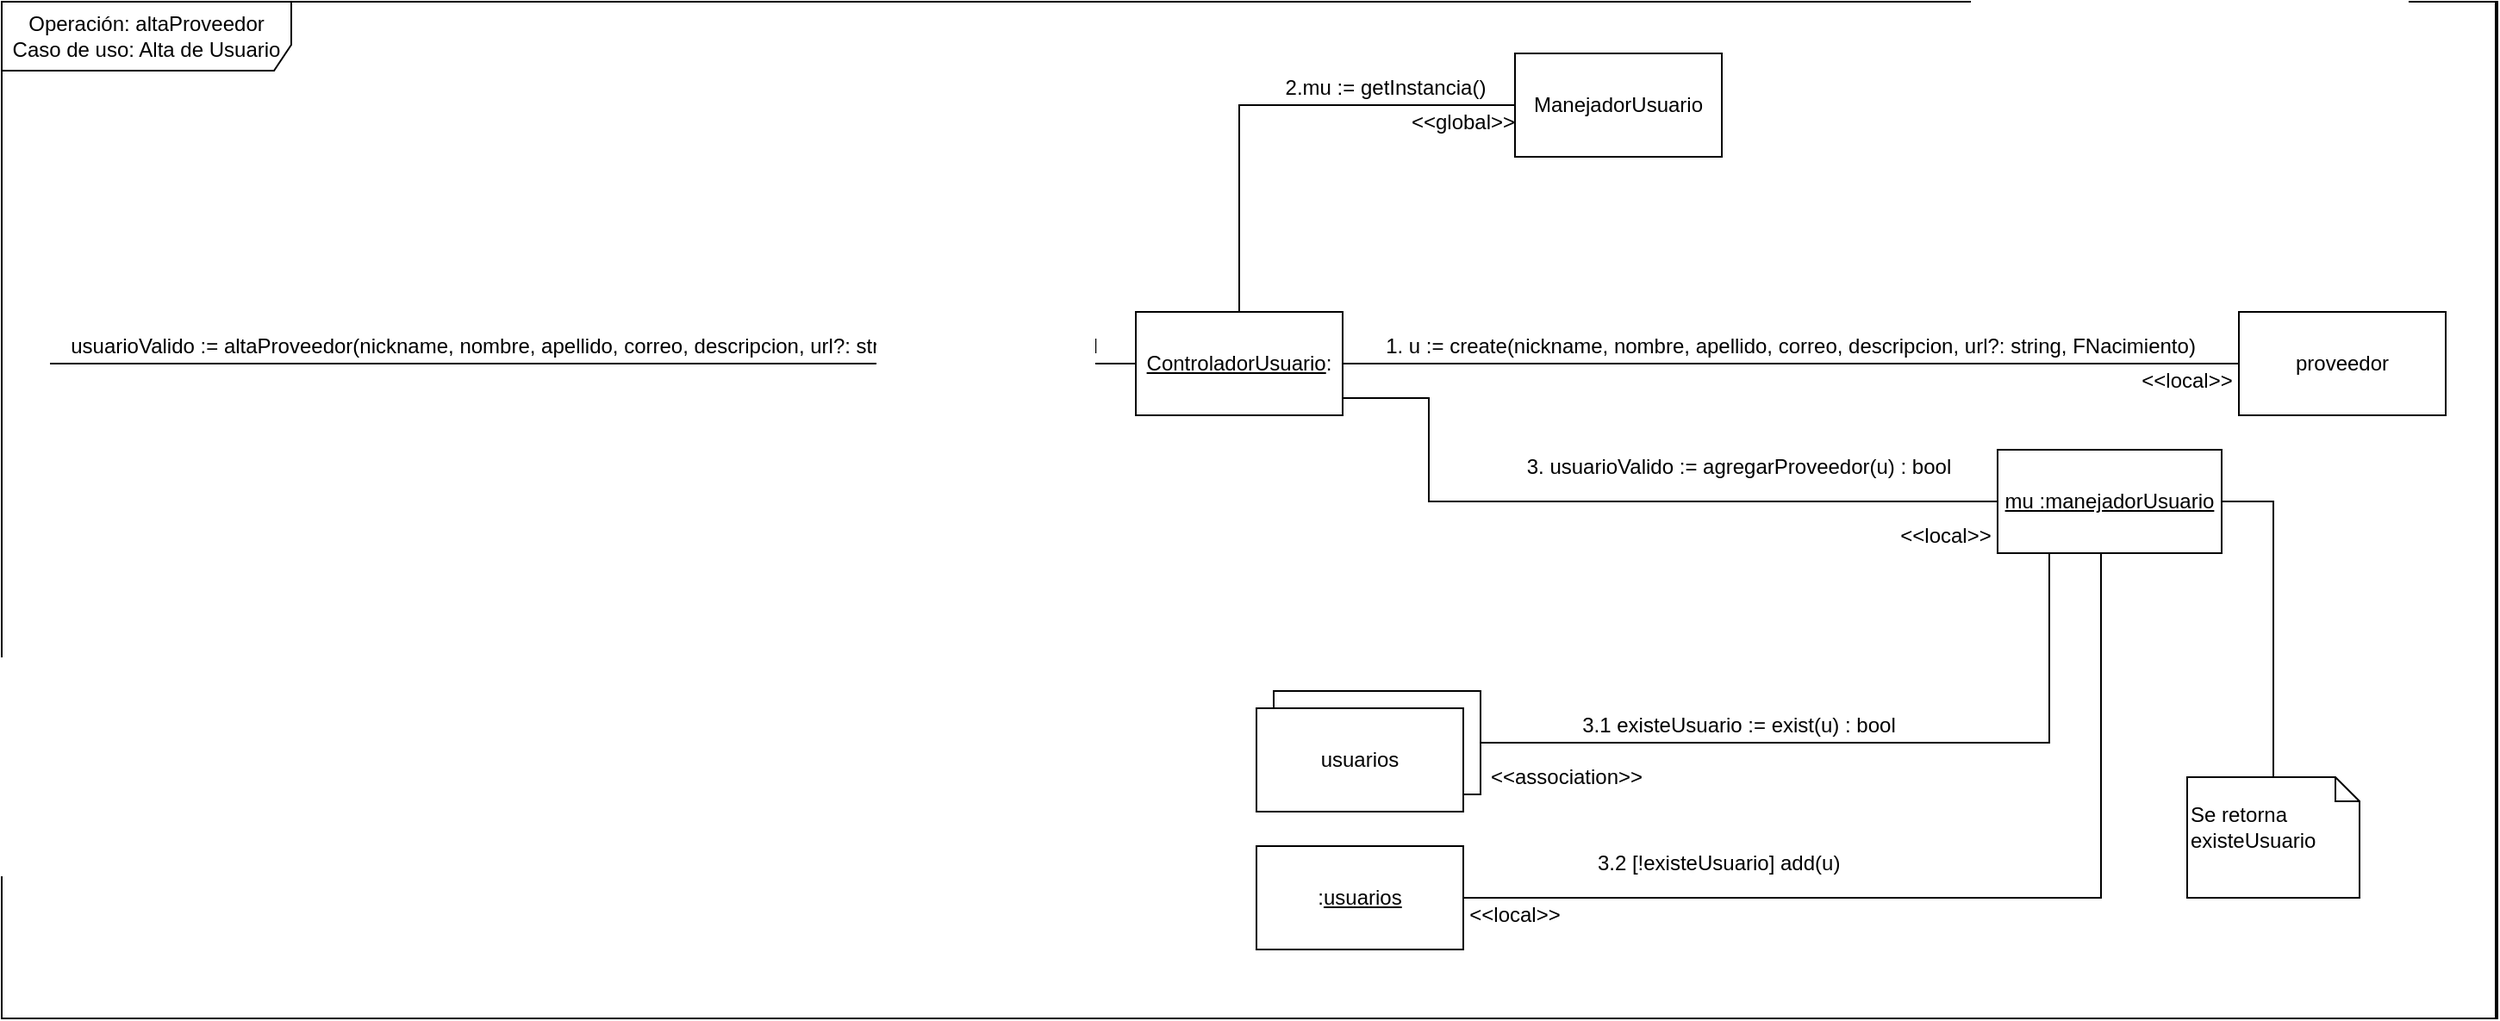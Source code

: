 <mxfile version="13.0.3" type="device" pages="2"><diagram id="-pxjF0V33LSwTtX5dc1P" name="altaProveedor"><mxGraphModel dx="1213" dy="10816" grid="1" gridSize="10" guides="1" tooltips="1" connect="1" arrows="1" fold="1" page="1" pageScale="1" pageWidth="10000" pageHeight="10000" math="0" shadow="0"><root><mxCell id="0"/><mxCell id="1" parent="0"/><mxCell id="PFAmwENJcEdNs-QDj5Ft-1" value="" style="rounded=0;whiteSpace=wrap;html=1;" vertex="1" parent="1"><mxGeometry x="212" y="-70" width="1448" height="590" as="geometry"/></mxCell><mxCell id="fkUFHefdBg-v_DiLvvLv-13" value="" style="rounded=0;whiteSpace=wrap;html=1;" vertex="1" parent="1"><mxGeometry x="950" y="330" width="120" height="60" as="geometry"/></mxCell><mxCell id="fkUFHefdBg-v_DiLvvLv-1" value="usuarioValido := altaProveedor(nickname, nombre, apellido, correo, descripcion, url?: string, FNacimiento) : bool" style="text;html=1;strokeColor=none;fillColor=none;align=center;verticalAlign=middle;whiteSpace=wrap;rounded=0;" vertex="1" parent="1"><mxGeometry x="240" y="120" width="620" height="20" as="geometry"/></mxCell><mxCell id="fkUFHefdBg-v_DiLvvLv-5" style="edgeStyle=orthogonalEdgeStyle;rounded=0;orthogonalLoop=1;jettySize=auto;html=1;entryX=0;entryY=1;entryDx=0;entryDy=0;endArrow=none;endFill=0;" edge="1" parent="1" source="fkUFHefdBg-v_DiLvvLv-4" target="fkUFHefdBg-v_DiLvvLv-1"><mxGeometry relative="1" as="geometry"><Array as="points"><mxPoint x="920" y="140"/><mxPoint x="920" y="140"/></Array></mxGeometry></mxCell><mxCell id="fkUFHefdBg-v_DiLvvLv-8" style="edgeStyle=orthogonalEdgeStyle;rounded=0;orthogonalLoop=1;jettySize=auto;html=1;entryX=0;entryY=0.5;entryDx=0;entryDy=0;endArrow=none;endFill=0;" edge="1" parent="1" source="fkUFHefdBg-v_DiLvvLv-4" target="fkUFHefdBg-v_DiLvvLv-7"><mxGeometry relative="1" as="geometry"><Array as="points"><mxPoint x="930" y="-10"/></Array></mxGeometry></mxCell><mxCell id="fkUFHefdBg-v_DiLvvLv-10" style="edgeStyle=orthogonalEdgeStyle;rounded=0;orthogonalLoop=1;jettySize=auto;html=1;entryX=0;entryY=0.5;entryDx=0;entryDy=0;endArrow=none;endFill=0;" edge="1" parent="1" source="fkUFHefdBg-v_DiLvvLv-4" target="fkUFHefdBg-v_DiLvvLv-6"><mxGeometry relative="1" as="geometry"><Array as="points"><mxPoint x="1040" y="160"/><mxPoint x="1040" y="220"/></Array></mxGeometry></mxCell><mxCell id="-2DmBZ5VuwFdwuGXmbjz-1" style="edgeStyle=orthogonalEdgeStyle;rounded=0;orthogonalLoop=1;jettySize=auto;html=1;endArrow=none;endFill=0;entryX=0;entryY=0.5;entryDx=0;entryDy=0;" edge="1" parent="1" source="fkUFHefdBg-v_DiLvvLv-4" target="-2DmBZ5VuwFdwuGXmbjz-2"><mxGeometry relative="1" as="geometry"><mxPoint x="1380" y="130" as="targetPoint"/></mxGeometry></mxCell><mxCell id="fkUFHefdBg-v_DiLvvLv-4" value="&lt;u&gt;ControladorUsuario&lt;/u&gt;:" style="rounded=0;whiteSpace=wrap;html=1;" vertex="1" parent="1"><mxGeometry x="870" y="110" width="120" height="60" as="geometry"/></mxCell><mxCell id="fkUFHefdBg-v_DiLvvLv-14" style="edgeStyle=orthogonalEdgeStyle;rounded=0;orthogonalLoop=1;jettySize=auto;html=1;entryX=1;entryY=0.5;entryDx=0;entryDy=0;endArrow=none;endFill=0;" edge="1" parent="1" source="fkUFHefdBg-v_DiLvvLv-6" target="fkUFHefdBg-v_DiLvvLv-13"><mxGeometry relative="1" as="geometry"><Array as="points"><mxPoint x="1400" y="360"/></Array></mxGeometry></mxCell><mxCell id="fkUFHefdBg-v_DiLvvLv-20" style="edgeStyle=orthogonalEdgeStyle;rounded=0;orthogonalLoop=1;jettySize=auto;html=1;entryX=1;entryY=0.5;entryDx=0;entryDy=0;endArrow=none;endFill=0;" edge="1" parent="1" source="fkUFHefdBg-v_DiLvvLv-6"><mxGeometry relative="1" as="geometry"><mxPoint x="1070" y="450" as="targetPoint"/><Array as="points"><mxPoint x="1430" y="450"/></Array></mxGeometry></mxCell><mxCell id="fkUFHefdBg-v_DiLvvLv-6" value="&lt;u&gt;mu :manejadorUsuario&lt;/u&gt;" style="rounded=0;whiteSpace=wrap;html=1;" vertex="1" parent="1"><mxGeometry x="1370" y="190" width="130" height="60" as="geometry"/></mxCell><mxCell id="fkUFHefdBg-v_DiLvvLv-7" value="ManejadorUsuario" style="rounded=0;whiteSpace=wrap;html=1;" vertex="1" parent="1"><mxGeometry x="1090" y="-40" width="120" height="60" as="geometry"/></mxCell><mxCell id="fkUFHefdBg-v_DiLvvLv-9" value="2.mu := getInstancia()" style="text;html=1;strokeColor=none;fillColor=none;align=center;verticalAlign=middle;whiteSpace=wrap;rounded=0;" vertex="1" parent="1"><mxGeometry x="950" y="-30" width="130" height="20" as="geometry"/></mxCell><mxCell id="fkUFHefdBg-v_DiLvvLv-11" value="3. usuarioValido := agregarProveedor(u) : bool" style="text;html=1;strokeColor=none;fillColor=none;align=center;verticalAlign=middle;whiteSpace=wrap;rounded=0;" vertex="1" parent="1"><mxGeometry x="1080" y="190" width="280" height="20" as="geometry"/></mxCell><mxCell id="fkUFHefdBg-v_DiLvvLv-12" value="usuarios" style="rounded=0;whiteSpace=wrap;html=1;" vertex="1" parent="1"><mxGeometry x="940" y="340" width="120" height="60" as="geometry"/></mxCell><mxCell id="fkUFHefdBg-v_DiLvvLv-16" value="3.1 existeUsuario := exist(u) : bool" style="text;html=1;strokeColor=none;fillColor=none;align=center;verticalAlign=middle;whiteSpace=wrap;rounded=0;" vertex="1" parent="1"><mxGeometry x="1080" y="340" width="280" height="20" as="geometry"/></mxCell><mxCell id="fkUFHefdBg-v_DiLvvLv-37" value="" style="edgeStyle=orthogonalEdgeStyle;rounded=0;orthogonalLoop=1;jettySize=auto;html=1;endArrow=none;endFill=0;exitX=1;exitY=0.5;exitDx=0;exitDy=0;" edge="1" parent="1" source="fkUFHefdBg-v_DiLvvLv-17"><mxGeometry relative="1" as="geometry"><mxPoint x="1150" y="450" as="targetPoint"/></mxGeometry></mxCell><mxCell id="fkUFHefdBg-v_DiLvvLv-17" value=":&lt;u&gt;usuarios&lt;/u&gt;" style="rounded=0;whiteSpace=wrap;html=1;" vertex="1" parent="1"><mxGeometry x="940" y="420" width="120" height="60" as="geometry"/></mxCell><mxCell id="fkUFHefdBg-v_DiLvvLv-21" value="3.2 [!existeUsuario] add(u)&amp;nbsp;" style="text;html=1;strokeColor=none;fillColor=none;align=center;verticalAlign=middle;whiteSpace=wrap;rounded=0;" vertex="1" parent="1"><mxGeometry x="1130" y="420" width="160" height="20" as="geometry"/></mxCell><mxCell id="fkUFHefdBg-v_DiLvvLv-27" value="1. u := create(nickname, nombre, apellido, correo, descripcion, url?: string, FNacimiento)" style="text;html=1;strokeColor=none;fillColor=none;align=center;verticalAlign=middle;whiteSpace=wrap;rounded=0;" vertex="1" parent="1"><mxGeometry x="990" y="120" width="520" height="20" as="geometry"/></mxCell><mxCell id="fkUFHefdBg-v_DiLvvLv-31" value="&amp;lt;&amp;lt;local&amp;gt;&amp;gt;" style="text;html=1;strokeColor=none;fillColor=none;align=center;verticalAlign=middle;whiteSpace=wrap;rounded=0;" vertex="1" parent="1"><mxGeometry x="1070" y="450" width="40" height="20" as="geometry"/></mxCell><mxCell id="fkUFHefdBg-v_DiLvvLv-32" value="&amp;lt;&amp;lt;association&amp;gt;&amp;gt;" style="text;html=1;strokeColor=none;fillColor=none;align=center;verticalAlign=middle;whiteSpace=wrap;rounded=0;" vertex="1" parent="1"><mxGeometry x="1100" y="370" width="40" height="20" as="geometry"/></mxCell><mxCell id="fkUFHefdBg-v_DiLvvLv-33" value="&amp;lt;&amp;lt;local&amp;gt;&amp;gt;" style="text;html=1;strokeColor=none;fillColor=none;align=center;verticalAlign=middle;whiteSpace=wrap;rounded=0;" vertex="1" parent="1"><mxGeometry x="1320" y="230" width="40" height="20" as="geometry"/></mxCell><mxCell id="fkUFHefdBg-v_DiLvvLv-34" value="&amp;lt;&amp;lt;global&amp;gt;&amp;gt;" style="text;html=1;strokeColor=none;fillColor=none;align=center;verticalAlign=middle;whiteSpace=wrap;rounded=0;" vertex="1" parent="1"><mxGeometry x="1040" y="-10" width="40" height="20" as="geometry"/></mxCell><mxCell id="fkUFHefdBg-v_DiLvvLv-39" style="edgeStyle=orthogonalEdgeStyle;rounded=0;orthogonalLoop=1;jettySize=auto;html=1;entryX=1;entryY=0.5;entryDx=0;entryDy=0;endArrow=none;endFill=0;" edge="1" parent="1" source="fkUFHefdBg-v_DiLvvLv-35" target="fkUFHefdBg-v_DiLvvLv-6"><mxGeometry relative="1" as="geometry"/></mxCell><mxCell id="fkUFHefdBg-v_DiLvvLv-35" value="&lt;br&gt;Se retorna existeUsuario" style="shape=note;whiteSpace=wrap;html=1;size=14;verticalAlign=top;align=left;spacingTop=-6;" vertex="1" parent="1"><mxGeometry x="1480" y="380" width="100" height="70" as="geometry"/></mxCell><mxCell id="-2DmBZ5VuwFdwuGXmbjz-2" value="proveedor" style="rounded=0;whiteSpace=wrap;html=1;" vertex="1" parent="1"><mxGeometry x="1510" y="110" width="120" height="60" as="geometry"/></mxCell><mxCell id="-2DmBZ5VuwFdwuGXmbjz-3" value="&amp;lt;&amp;lt;local&amp;gt;&amp;gt;" style="text;html=1;strokeColor=none;fillColor=none;align=center;verticalAlign=middle;whiteSpace=wrap;rounded=0;" vertex="1" parent="1"><mxGeometry x="1460" y="140" width="40" height="20" as="geometry"/></mxCell><mxCell id="PFAmwENJcEdNs-QDj5Ft-2" value="Operación: altaProveedor&lt;br&gt;Caso de uso: Alta de Usuario" style="shape=umlFrame;whiteSpace=wrap;html=1;width=168;height=40;" vertex="1" parent="1"><mxGeometry x="212" y="-70" width="1447" height="590" as="geometry"/></mxCell></root></mxGraphModel></diagram><diagram id="qxne0qkONaPwBPDA4gR4" name="altaTurista"><mxGraphModel dx="1213" dy="816" grid="1" gridSize="10" guides="1" tooltips="1" connect="1" arrows="1" fold="1" page="1" pageScale="1" pageWidth="10000" pageHeight="10000" math="0" shadow="0"><root><mxCell id="yHp5stI1biQ3ZONilH3k-0"/><mxCell id="yHp5stI1biQ3ZONilH3k-1" parent="yHp5stI1biQ3ZONilH3k-0"/><mxCell id="-WYjhOvIVf6Yu1f_tYVi-4" value="" style="rounded=0;whiteSpace=wrap;html=1;" vertex="1" parent="yHp5stI1biQ3ZONilH3k-1"><mxGeometry x="10" y="30" width="1310" height="600" as="geometry"/></mxCell><mxCell id="yHp5stI1biQ3ZONilH3k-2" value="usuarioValido:= altaTurista(nickname, nombre, apellido, nacionalidad, correo: string, FNacimiento) : bool" style="text;html=1;strokeColor=none;fillColor=none;align=center;verticalAlign=middle;whiteSpace=wrap;rounded=0;" vertex="1" parent="yHp5stI1biQ3ZONilH3k-1"><mxGeometry x="30" y="200" width="560" height="20" as="geometry"/></mxCell><mxCell id="yhMuxx9vyWswmtAyUpIj-0" value="" style="rounded=0;whiteSpace=wrap;html=1;" vertex="1" parent="yHp5stI1biQ3ZONilH3k-1"><mxGeometry x="630" y="450" width="120" height="60" as="geometry"/></mxCell><mxCell id="yhMuxx9vyWswmtAyUpIj-1" style="edgeStyle=orthogonalEdgeStyle;rounded=0;orthogonalLoop=1;jettySize=auto;html=1;entryX=0;entryY=0.5;entryDx=0;entryDy=0;endArrow=none;endFill=0;" edge="1" parent="yHp5stI1biQ3ZONilH3k-1" source="yhMuxx9vyWswmtAyUpIj-3" target="yhMuxx9vyWswmtAyUpIj-7"><mxGeometry relative="1" as="geometry"><Array as="points"><mxPoint x="650" y="80"/></Array></mxGeometry></mxCell><mxCell id="yhMuxx9vyWswmtAyUpIj-2" style="edgeStyle=orthogonalEdgeStyle;rounded=0;orthogonalLoop=1;jettySize=auto;html=1;entryX=0;entryY=0.5;entryDx=0;entryDy=0;endArrow=none;endFill=0;exitX=0.75;exitY=1;exitDx=0;exitDy=0;" edge="1" parent="yHp5stI1biQ3ZONilH3k-1" source="yhMuxx9vyWswmtAyUpIj-3" target="yhMuxx9vyWswmtAyUpIj-6"><mxGeometry relative="1" as="geometry"><mxPoint x="740" y="340" as="sourcePoint"/></mxGeometry></mxCell><mxCell id="yhMuxx9vyWswmtAyUpIj-23" style="edgeStyle=orthogonalEdgeStyle;rounded=0;orthogonalLoop=1;jettySize=auto;html=1;endArrow=none;endFill=0;" edge="1" parent="yHp5stI1biQ3ZONilH3k-1" source="yhMuxx9vyWswmtAyUpIj-3"><mxGeometry relative="1" as="geometry"><mxPoint x="20" y="230" as="targetPoint"/></mxGeometry></mxCell><mxCell id="yhMuxx9vyWswmtAyUpIj-3" value="&lt;u&gt;ControladorUsuario&lt;/u&gt;:" style="rounded=0;whiteSpace=wrap;html=1;" vertex="1" parent="yHp5stI1biQ3ZONilH3k-1"><mxGeometry x="590" y="200" width="120" height="60" as="geometry"/></mxCell><mxCell id="yhMuxx9vyWswmtAyUpIj-5" style="edgeStyle=orthogonalEdgeStyle;rounded=0;orthogonalLoop=1;jettySize=auto;html=1;entryX=1;entryY=0.5;entryDx=0;entryDy=0;endArrow=none;endFill=0;" edge="1" parent="yHp5stI1biQ3ZONilH3k-1" source="yhMuxx9vyWswmtAyUpIj-6" target="yhMuxx9vyWswmtAyUpIj-13"><mxGeometry relative="1" as="geometry"><mxPoint x="760" y="570" as="targetPoint"/><Array as="points"><mxPoint x="1120" y="570"/><mxPoint x="690" y="570"/></Array></mxGeometry></mxCell><mxCell id="-WYjhOvIVf6Yu1f_tYVi-2" style="edgeStyle=orthogonalEdgeStyle;rounded=0;orthogonalLoop=1;jettySize=auto;html=1;entryX=1;entryY=0.5;entryDx=0;entryDy=0;endArrow=none;endFill=0;" edge="1" parent="yHp5stI1biQ3ZONilH3k-1" source="yhMuxx9vyWswmtAyUpIj-6" target="yhMuxx9vyWswmtAyUpIj-0"><mxGeometry relative="1" as="geometry"><Array as="points"><mxPoint x="1090" y="480"/></Array></mxGeometry></mxCell><mxCell id="yhMuxx9vyWswmtAyUpIj-6" value="&lt;u&gt;mu :manejadorUsuario&lt;/u&gt;" style="rounded=0;whiteSpace=wrap;html=1;" vertex="1" parent="yHp5stI1biQ3ZONilH3k-1"><mxGeometry x="1060" y="310" width="130" height="60" as="geometry"/></mxCell><mxCell id="yhMuxx9vyWswmtAyUpIj-7" value="ManejadorUsuario" style="rounded=0;whiteSpace=wrap;html=1;" vertex="1" parent="yHp5stI1biQ3ZONilH3k-1"><mxGeometry x="810" y="50" width="120" height="60" as="geometry"/></mxCell><mxCell id="yhMuxx9vyWswmtAyUpIj-8" value="mu := getInstancia()" style="text;html=1;strokeColor=none;fillColor=none;align=center;verticalAlign=middle;whiteSpace=wrap;rounded=0;" vertex="1" parent="yHp5stI1biQ3ZONilH3k-1"><mxGeometry x="670" y="60" width="130" height="20" as="geometry"/></mxCell><mxCell id="yhMuxx9vyWswmtAyUpIj-9" value="2. usuarioValido := agregarTurista(u) : bool" style="text;html=1;strokeColor=none;fillColor=none;align=center;verticalAlign=middle;whiteSpace=wrap;rounded=0;" vertex="1" parent="yHp5stI1biQ3ZONilH3k-1"><mxGeometry x="760" y="310" width="280" height="20" as="geometry"/></mxCell><mxCell id="yhMuxx9vyWswmtAyUpIj-10" value="usuarios" style="rounded=0;whiteSpace=wrap;html=1;" vertex="1" parent="yHp5stI1biQ3ZONilH3k-1"><mxGeometry x="620" y="460" width="120" height="60" as="geometry"/></mxCell><mxCell id="yhMuxx9vyWswmtAyUpIj-11" value="2.1 existeUsuario := exist(u) : bool" style="text;html=1;strokeColor=none;fillColor=none;align=center;verticalAlign=middle;whiteSpace=wrap;rounded=0;" vertex="1" parent="yHp5stI1biQ3ZONilH3k-1"><mxGeometry x="840" y="460" width="210" height="20" as="geometry"/></mxCell><mxCell id="yhMuxx9vyWswmtAyUpIj-13" value=":&lt;u&gt;usuarios&lt;/u&gt;" style="rounded=0;whiteSpace=wrap;html=1;" vertex="1" parent="yHp5stI1biQ3ZONilH3k-1"><mxGeometry x="620" y="535" width="120" height="60" as="geometry"/></mxCell><mxCell id="yhMuxx9vyWswmtAyUpIj-14" value="2.2 [!existeUsuario] add(u)&amp;nbsp;" style="text;html=1;strokeColor=none;fillColor=none;align=center;verticalAlign=middle;whiteSpace=wrap;rounded=0;" vertex="1" parent="yHp5stI1biQ3ZONilH3k-1"><mxGeometry x="820" y="540" width="160" height="20" as="geometry"/></mxCell><mxCell id="yhMuxx9vyWswmtAyUpIj-16" value="&amp;lt;&amp;lt;local&amp;gt;&amp;gt;" style="text;html=1;strokeColor=none;fillColor=none;align=center;verticalAlign=middle;whiteSpace=wrap;rounded=0;" vertex="1" parent="yHp5stI1biQ3ZONilH3k-1"><mxGeometry x="760" y="570" width="40" height="20" as="geometry"/></mxCell><mxCell id="yhMuxx9vyWswmtAyUpIj-17" value="&amp;lt;&amp;lt;association&amp;gt;&amp;gt;" style="text;html=1;strokeColor=none;fillColor=none;align=center;verticalAlign=middle;whiteSpace=wrap;rounded=0;" vertex="1" parent="yHp5stI1biQ3ZONilH3k-1"><mxGeometry x="790" y="490" width="40" height="20" as="geometry"/></mxCell><mxCell id="yhMuxx9vyWswmtAyUpIj-18" value="&amp;lt;&amp;lt;local&amp;gt;&amp;gt;" style="text;html=1;strokeColor=none;fillColor=none;align=center;verticalAlign=middle;whiteSpace=wrap;rounded=0;" vertex="1" parent="yHp5stI1biQ3ZONilH3k-1"><mxGeometry x="1010" y="350" width="40" height="20" as="geometry"/></mxCell><mxCell id="yhMuxx9vyWswmtAyUpIj-19" value="&amp;lt;&amp;lt;global&amp;gt;&amp;gt;" style="text;html=1;strokeColor=none;fillColor=none;align=center;verticalAlign=middle;whiteSpace=wrap;rounded=0;" vertex="1" parent="yHp5stI1biQ3ZONilH3k-1"><mxGeometry x="760" y="80" width="40" height="20" as="geometry"/></mxCell><mxCell id="yhMuxx9vyWswmtAyUpIj-20" style="edgeStyle=orthogonalEdgeStyle;rounded=0;orthogonalLoop=1;jettySize=auto;html=1;entryX=1;entryY=0.5;entryDx=0;entryDy=0;endArrow=none;endFill=0;" edge="1" parent="yHp5stI1biQ3ZONilH3k-1" source="yhMuxx9vyWswmtAyUpIj-21" target="yhMuxx9vyWswmtAyUpIj-6"><mxGeometry relative="1" as="geometry"/></mxCell><mxCell id="yhMuxx9vyWswmtAyUpIj-21" value="&lt;br&gt;Se retorna existeUsuario" style="shape=note;whiteSpace=wrap;html=1;size=14;verticalAlign=top;align=left;spacingTop=-6;" vertex="1" parent="yHp5stI1biQ3ZONilH3k-1"><mxGeometry x="1170" y="500" width="100" height="50" as="geometry"/></mxCell><mxCell id="5AlNTrtneHD3hXtrP5-X-0" value="&lt;span style=&quot;font-family: &amp;#34;helvetica&amp;#34; ; font-size: 12px ; font-style: normal ; font-weight: 400 ; letter-spacing: normal ; text-align: center ; text-indent: 0px ; text-transform: none ; word-spacing: 0px ; background-color: rgb(248 , 249 , 250) ; float: none ; display: inline&quot;&gt;2. u := create(nickname, nombre, apellido, correo, nacionalidad: string, FNacimiento)&lt;/span&gt;" style="text;whiteSpace=wrap;html=1;" vertex="1" parent="yHp5stI1biQ3ZONilH3k-1"><mxGeometry x="720" y="215" width="530" height="30" as="geometry"/></mxCell><mxCell id="-WYjhOvIVf6Yu1f_tYVi-1" style="edgeStyle=orthogonalEdgeStyle;rounded=0;orthogonalLoop=1;jettySize=auto;html=1;entryX=1;entryY=0.75;entryDx=0;entryDy=0;endArrow=none;endFill=0;exitX=0;exitY=0.75;exitDx=0;exitDy=0;" edge="1" parent="yHp5stI1biQ3ZONilH3k-1" source="-WYjhOvIVf6Yu1f_tYVi-0" target="yhMuxx9vyWswmtAyUpIj-3"><mxGeometry relative="1" as="geometry"/></mxCell><mxCell id="-WYjhOvIVf6Yu1f_tYVi-0" value="Usuario" style="rounded=0;whiteSpace=wrap;html=1;" vertex="1" parent="yHp5stI1biQ3ZONilH3k-1"><mxGeometry x="1190" y="200" width="120" height="60" as="geometry"/></mxCell><mxCell id="-WYjhOvIVf6Yu1f_tYVi-3" value="&amp;lt;&amp;lt;local&amp;gt;&amp;gt;" style="text;html=1;strokeColor=none;fillColor=none;align=center;verticalAlign=middle;whiteSpace=wrap;rounded=0;" vertex="1" parent="yHp5stI1biQ3ZONilH3k-1"><mxGeometry x="1140" y="250" width="40" height="20" as="geometry"/></mxCell><mxCell id="-WYjhOvIVf6Yu1f_tYVi-5" value="operación: altaTurista&lt;br&gt;Caso de uso: Alta de Usuario" style="shape=umlFrame;whiteSpace=wrap;html=1;width=190;height=30;" vertex="1" parent="yHp5stI1biQ3ZONilH3k-1"><mxGeometry x="10" y="30" width="1310" height="600" as="geometry"/></mxCell></root></mxGraphModel></diagram></mxfile>